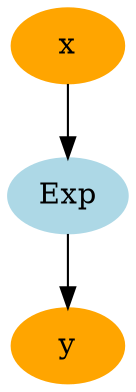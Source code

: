 digraph g {
    1 [label="x", color="orange", style="filled"]
    2 [label="y", color="orange", style="filled"]
    3 [label="Exp", color="lightblue", style="filled"]
    1 -> 3
    3 -> 2
}
